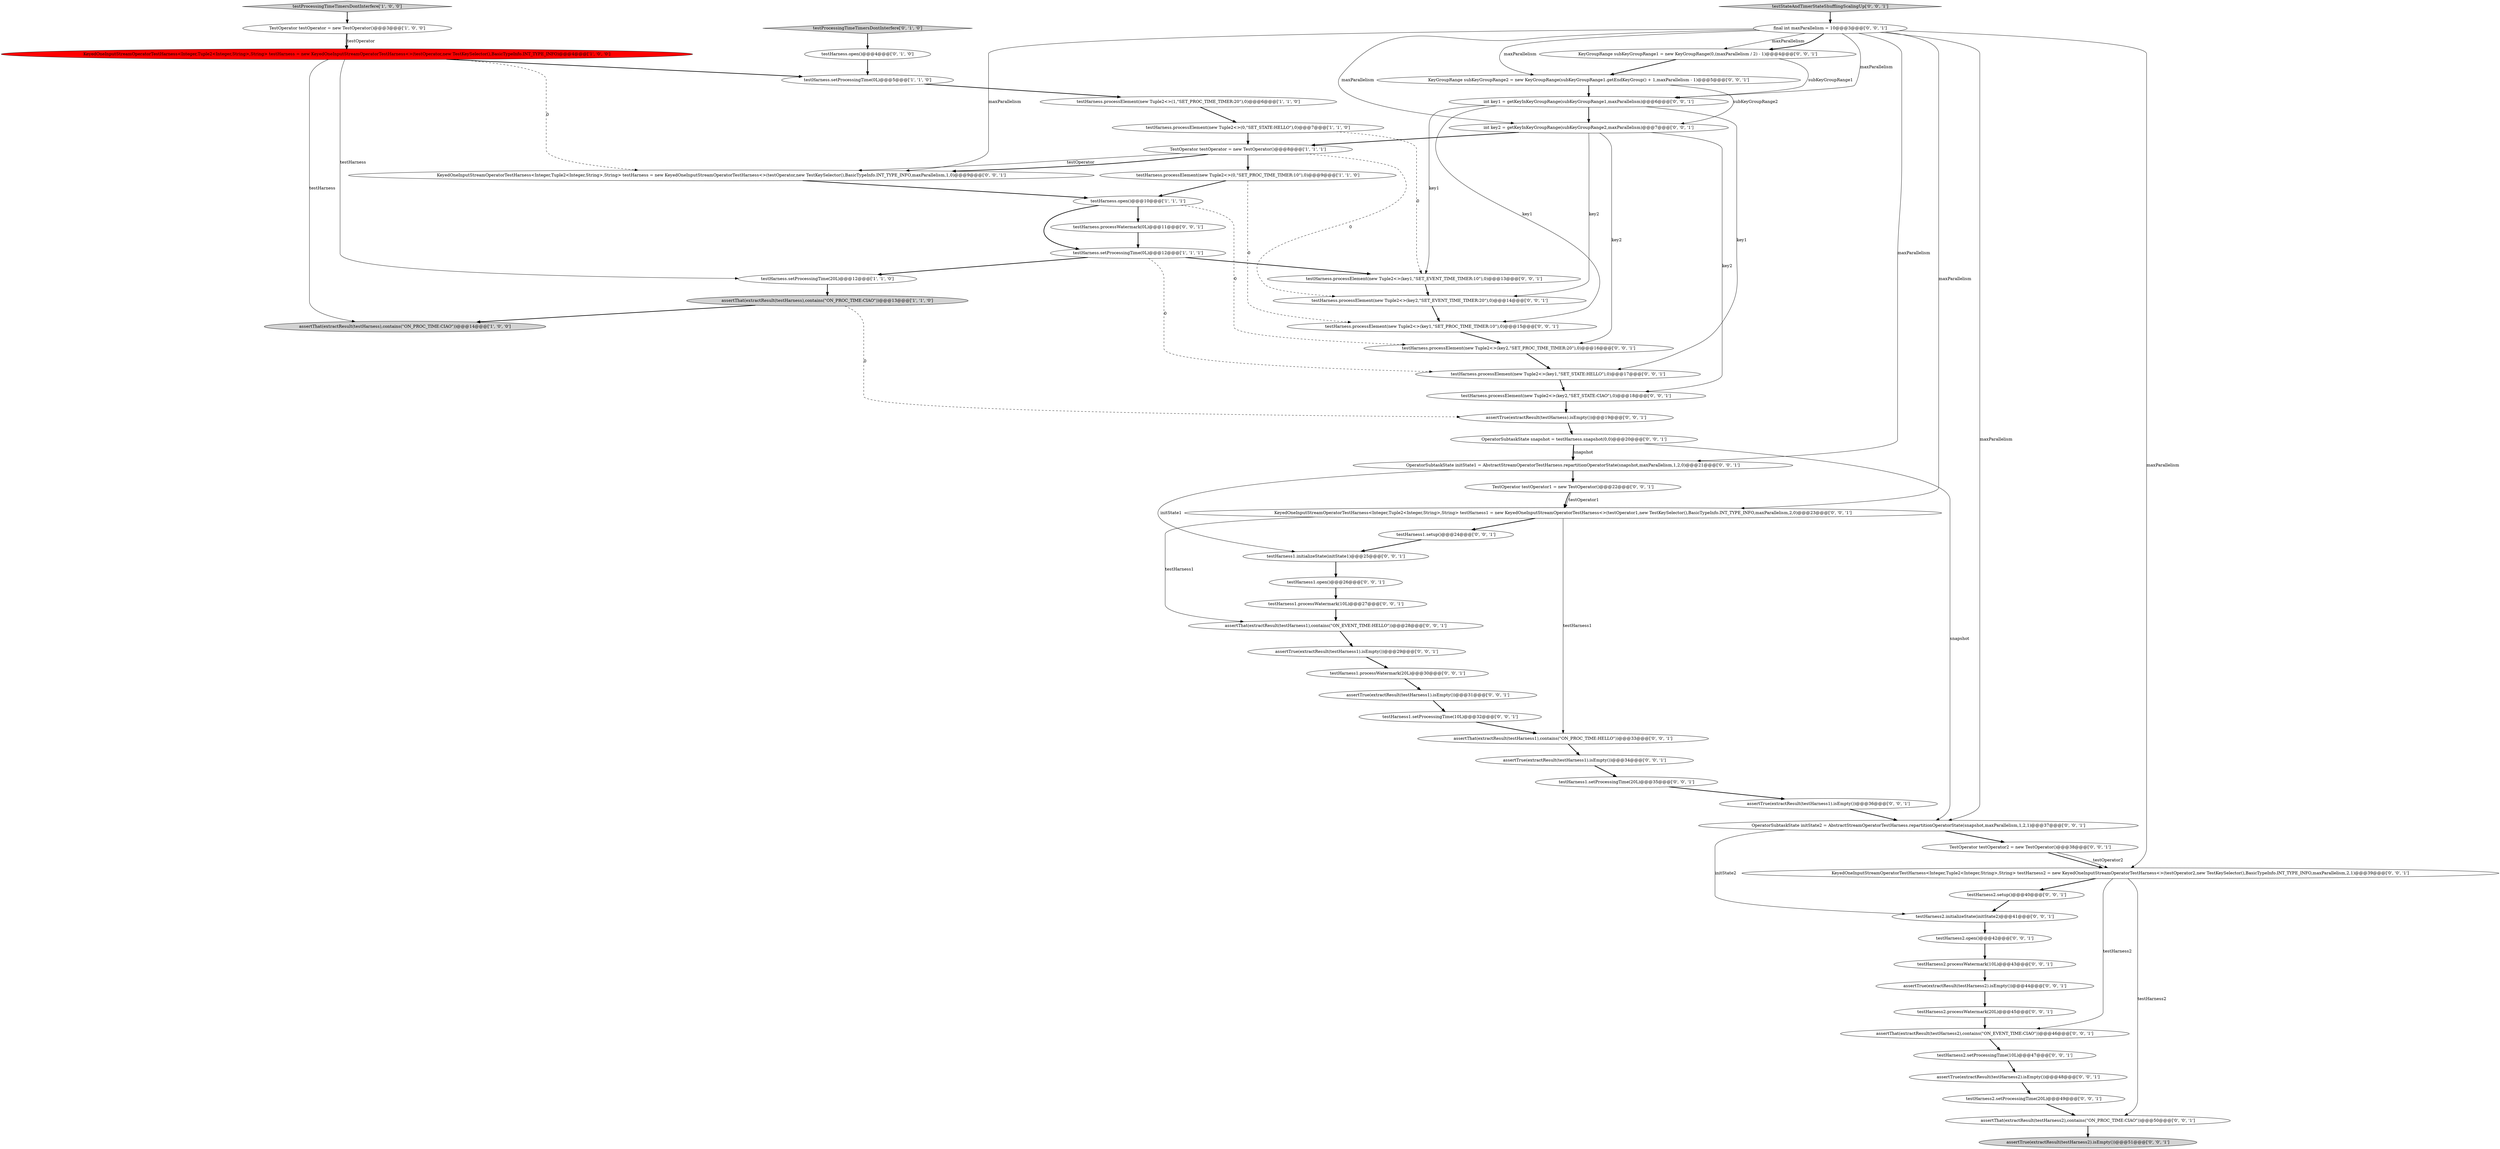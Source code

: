 digraph {
54 [style = filled, label = "assertThat(extractResult(testHarness2),contains(\"ON_EVENT_TIME:CIAO\"))@@@46@@@['0', '0', '1']", fillcolor = white, shape = ellipse image = "AAA0AAABBB3BBB"];
45 [style = filled, label = "testHarness2.processWatermark(20L)@@@45@@@['0', '0', '1']", fillcolor = white, shape = ellipse image = "AAA0AAABBB3BBB"];
55 [style = filled, label = "assertTrue(extractResult(testHarness2).isEmpty())@@@51@@@['0', '0', '1']", fillcolor = lightgray, shape = ellipse image = "AAA0AAABBB3BBB"];
11 [style = filled, label = "testHarness.setProcessingTime(20L)@@@12@@@['1', '1', '0']", fillcolor = white, shape = ellipse image = "AAA0AAABBB1BBB"];
5 [style = filled, label = "testHarness.processElement(new Tuple2<>(0,\"SET_PROC_TIME_TIMER:10\"),0)@@@9@@@['1', '1', '0']", fillcolor = white, shape = ellipse image = "AAA0AAABBB1BBB"];
2 [style = filled, label = "TestOperator testOperator = new TestOperator()@@@8@@@['1', '1', '1']", fillcolor = white, shape = ellipse image = "AAA0AAABBB1BBB"];
39 [style = filled, label = "assertThat(extractResult(testHarness1),contains(\"ON_PROC_TIME:HELLO\"))@@@33@@@['0', '0', '1']", fillcolor = white, shape = ellipse image = "AAA0AAABBB3BBB"];
38 [style = filled, label = "assertTrue(extractResult(testHarness).isEmpty())@@@19@@@['0', '0', '1']", fillcolor = white, shape = ellipse image = "AAA0AAABBB3BBB"];
24 [style = filled, label = "testHarness1.setProcessingTime(20L)@@@35@@@['0', '0', '1']", fillcolor = white, shape = ellipse image = "AAA0AAABBB3BBB"];
18 [style = filled, label = "testHarness1.initializeState(initState1)@@@25@@@['0', '0', '1']", fillcolor = white, shape = ellipse image = "AAA0AAABBB3BBB"];
19 [style = filled, label = "testHarness.processElement(new Tuple2<>(key2,\"SET_STATE:CIAO\"),0)@@@18@@@['0', '0', '1']", fillcolor = white, shape = ellipse image = "AAA0AAABBB3BBB"];
29 [style = filled, label = "int key1 = getKeyInKeyGroupRange(subKeyGroupRange1,maxParallelism)@@@6@@@['0', '0', '1']", fillcolor = white, shape = ellipse image = "AAA0AAABBB3BBB"];
41 [style = filled, label = "KeyGroupRange subKeyGroupRange2 = new KeyGroupRange(subKeyGroupRange1.getEndKeyGroup() + 1,maxParallelism - 1)@@@5@@@['0', '0', '1']", fillcolor = white, shape = ellipse image = "AAA0AAABBB3BBB"];
20 [style = filled, label = "testHarness1.processWatermark(20L)@@@30@@@['0', '0', '1']", fillcolor = white, shape = ellipse image = "AAA0AAABBB3BBB"];
26 [style = filled, label = "testHarness.processElement(new Tuple2<>(key2,\"SET_EVENT_TIME_TIMER:20\"),0)@@@14@@@['0', '0', '1']", fillcolor = white, shape = ellipse image = "AAA0AAABBB3BBB"];
15 [style = filled, label = "assertTrue(extractResult(testHarness1).isEmpty())@@@34@@@['0', '0', '1']", fillcolor = white, shape = ellipse image = "AAA0AAABBB3BBB"];
34 [style = filled, label = "testHarness2.processWatermark(10L)@@@43@@@['0', '0', '1']", fillcolor = white, shape = ellipse image = "AAA0AAABBB3BBB"];
48 [style = filled, label = "testHarness2.initializeState(initState2)@@@41@@@['0', '0', '1']", fillcolor = white, shape = ellipse image = "AAA0AAABBB3BBB"];
51 [style = filled, label = "KeyGroupRange subKeyGroupRange1 = new KeyGroupRange(0,(maxParallelism / 2) - 1)@@@4@@@['0', '0', '1']", fillcolor = white, shape = ellipse image = "AAA0AAABBB3BBB"];
56 [style = filled, label = "testHarness1.open()@@@26@@@['0', '0', '1']", fillcolor = white, shape = ellipse image = "AAA0AAABBB3BBB"];
33 [style = filled, label = "assertTrue(extractResult(testHarness2).isEmpty())@@@48@@@['0', '0', '1']", fillcolor = white, shape = ellipse image = "AAA0AAABBB3BBB"];
47 [style = filled, label = "testStateAndTimerStateShufflingScalingUp['0', '0', '1']", fillcolor = lightgray, shape = diamond image = "AAA0AAABBB3BBB"];
52 [style = filled, label = "assertTrue(extractResult(testHarness1).isEmpty())@@@31@@@['0', '0', '1']", fillcolor = white, shape = ellipse image = "AAA0AAABBB3BBB"];
4 [style = filled, label = "assertThat(extractResult(testHarness),contains(\"ON_PROC_TIME:CIAO\"))@@@14@@@['1', '0', '0']", fillcolor = lightgray, shape = ellipse image = "AAA0AAABBB1BBB"];
22 [style = filled, label = "testHarness.processElement(new Tuple2<>(key1,\"SET_EVENT_TIME_TIMER:10\"),0)@@@13@@@['0', '0', '1']", fillcolor = white, shape = ellipse image = "AAA0AAABBB3BBB"];
31 [style = filled, label = "OperatorSubtaskState initState1 = AbstractStreamOperatorTestHarness.repartitionOperatorState(snapshot,maxParallelism,1,2,0)@@@21@@@['0', '0', '1']", fillcolor = white, shape = ellipse image = "AAA0AAABBB3BBB"];
43 [style = filled, label = "assertTrue(extractResult(testHarness1).isEmpty())@@@29@@@['0', '0', '1']", fillcolor = white, shape = ellipse image = "AAA0AAABBB3BBB"];
42 [style = filled, label = "testHarness.processElement(new Tuple2<>(key1,\"SET_PROC_TIME_TIMER:10\"),0)@@@15@@@['0', '0', '1']", fillcolor = white, shape = ellipse image = "AAA0AAABBB3BBB"];
37 [style = filled, label = "OperatorSubtaskState snapshot = testHarness.snapshot(0,0)@@@20@@@['0', '0', '1']", fillcolor = white, shape = ellipse image = "AAA0AAABBB3BBB"];
50 [style = filled, label = "testHarness1.processWatermark(10L)@@@27@@@['0', '0', '1']", fillcolor = white, shape = ellipse image = "AAA0AAABBB3BBB"];
27 [style = filled, label = "assertThat(extractResult(testHarness2),contains(\"ON_PROC_TIME:CIAO\"))@@@50@@@['0', '0', '1']", fillcolor = white, shape = ellipse image = "AAA0AAABBB3BBB"];
7 [style = filled, label = "testHarness.open()@@@10@@@['1', '1', '1']", fillcolor = white, shape = ellipse image = "AAA0AAABBB1BBB"];
28 [style = filled, label = "testHarness.processWatermark(0L)@@@11@@@['0', '0', '1']", fillcolor = white, shape = ellipse image = "AAA0AAABBB3BBB"];
13 [style = filled, label = "testProcessingTimeTimersDontInterfere['0', '1', '0']", fillcolor = lightgray, shape = diamond image = "AAA0AAABBB2BBB"];
0 [style = filled, label = "testHarness.setProcessingTime(0L)@@@12@@@['1', '1', '1']", fillcolor = white, shape = ellipse image = "AAA0AAABBB1BBB"];
8 [style = filled, label = "KeyedOneInputStreamOperatorTestHarness<Integer,Tuple2<Integer,String>,String> testHarness = new KeyedOneInputStreamOperatorTestHarness<>(testOperator,new TestKeySelector(),BasicTypeInfo.INT_TYPE_INFO)@@@4@@@['1', '0', '0']", fillcolor = red, shape = ellipse image = "AAA1AAABBB1BBB"];
35 [style = filled, label = "testHarness2.setProcessingTime(10L)@@@47@@@['0', '0', '1']", fillcolor = white, shape = ellipse image = "AAA0AAABBB3BBB"];
49 [style = filled, label = "testHarness2.setup()@@@40@@@['0', '0', '1']", fillcolor = white, shape = ellipse image = "AAA0AAABBB3BBB"];
32 [style = filled, label = "OperatorSubtaskState initState2 = AbstractStreamOperatorTestHarness.repartitionOperatorState(snapshot,maxParallelism,1,2,1)@@@37@@@['0', '0', '1']", fillcolor = white, shape = ellipse image = "AAA0AAABBB3BBB"];
57 [style = filled, label = "assertTrue(extractResult(testHarness2).isEmpty())@@@44@@@['0', '0', '1']", fillcolor = white, shape = ellipse image = "AAA0AAABBB3BBB"];
61 [style = filled, label = "testHarness.processElement(new Tuple2<>(key1,\"SET_STATE:HELLO\"),0)@@@17@@@['0', '0', '1']", fillcolor = white, shape = ellipse image = "AAA0AAABBB3BBB"];
14 [style = filled, label = "testHarness.open()@@@4@@@['0', '1', '0']", fillcolor = white, shape = ellipse image = "AAA0AAABBB2BBB"];
1 [style = filled, label = "testHarness.processElement(new Tuple2<>(0,\"SET_STATE:HELLO\"),0)@@@7@@@['1', '1', '0']", fillcolor = white, shape = ellipse image = "AAA0AAABBB1BBB"];
53 [style = filled, label = "final int maxParallelism = 10@@@3@@@['0', '0', '1']", fillcolor = white, shape = ellipse image = "AAA0AAABBB3BBB"];
30 [style = filled, label = "testHarness2.open()@@@42@@@['0', '0', '1']", fillcolor = white, shape = ellipse image = "AAA0AAABBB3BBB"];
21 [style = filled, label = "testHarness2.setProcessingTime(20L)@@@49@@@['0', '0', '1']", fillcolor = white, shape = ellipse image = "AAA0AAABBB3BBB"];
3 [style = filled, label = "testHarness.setProcessingTime(0L)@@@5@@@['1', '1', '0']", fillcolor = white, shape = ellipse image = "AAA0AAABBB1BBB"];
10 [style = filled, label = "assertThat(extractResult(testHarness),contains(\"ON_PROC_TIME:CIAO\"))@@@13@@@['1', '1', '0']", fillcolor = lightgray, shape = ellipse image = "AAA0AAABBB1BBB"];
6 [style = filled, label = "testHarness.processElement(new Tuple2<>(1,\"SET_PROC_TIME_TIMER:20\"),0)@@@6@@@['1', '1', '0']", fillcolor = white, shape = ellipse image = "AAA0AAABBB1BBB"];
44 [style = filled, label = "testHarness1.setup()@@@24@@@['0', '0', '1']", fillcolor = white, shape = ellipse image = "AAA0AAABBB3BBB"];
12 [style = filled, label = "testProcessingTimeTimersDontInterfere['1', '0', '0']", fillcolor = lightgray, shape = diamond image = "AAA0AAABBB1BBB"];
36 [style = filled, label = "assertTrue(extractResult(testHarness1).isEmpty())@@@36@@@['0', '0', '1']", fillcolor = white, shape = ellipse image = "AAA0AAABBB3BBB"];
58 [style = filled, label = "assertThat(extractResult(testHarness1),contains(\"ON_EVENT_TIME:HELLO\"))@@@28@@@['0', '0', '1']", fillcolor = white, shape = ellipse image = "AAA0AAABBB3BBB"];
9 [style = filled, label = "TestOperator testOperator = new TestOperator()@@@3@@@['1', '0', '0']", fillcolor = white, shape = ellipse image = "AAA0AAABBB1BBB"];
59 [style = filled, label = "KeyedOneInputStreamOperatorTestHarness<Integer,Tuple2<Integer,String>,String> testHarness = new KeyedOneInputStreamOperatorTestHarness<>(testOperator,new TestKeySelector(),BasicTypeInfo.INT_TYPE_INFO,maxParallelism,1,0)@@@9@@@['0', '0', '1']", fillcolor = white, shape = ellipse image = "AAA0AAABBB3BBB"];
16 [style = filled, label = "TestOperator testOperator2 = new TestOperator()@@@38@@@['0', '0', '1']", fillcolor = white, shape = ellipse image = "AAA0AAABBB3BBB"];
46 [style = filled, label = "KeyedOneInputStreamOperatorTestHarness<Integer,Tuple2<Integer,String>,String> testHarness2 = new KeyedOneInputStreamOperatorTestHarness<>(testOperator2,new TestKeySelector(),BasicTypeInfo.INT_TYPE_INFO,maxParallelism,2,1)@@@39@@@['0', '0', '1']", fillcolor = white, shape = ellipse image = "AAA0AAABBB3BBB"];
25 [style = filled, label = "testHarness1.setProcessingTime(10L)@@@32@@@['0', '0', '1']", fillcolor = white, shape = ellipse image = "AAA0AAABBB3BBB"];
60 [style = filled, label = "testHarness.processElement(new Tuple2<>(key2,\"SET_PROC_TIME_TIMER:20\"),0)@@@16@@@['0', '0', '1']", fillcolor = white, shape = ellipse image = "AAA0AAABBB3BBB"];
23 [style = filled, label = "TestOperator testOperator1 = new TestOperator()@@@22@@@['0', '0', '1']", fillcolor = white, shape = ellipse image = "AAA0AAABBB3BBB"];
17 [style = filled, label = "int key2 = getKeyInKeyGroupRange(subKeyGroupRange2,maxParallelism)@@@7@@@['0', '0', '1']", fillcolor = white, shape = ellipse image = "AAA0AAABBB3BBB"];
40 [style = filled, label = "KeyedOneInputStreamOperatorTestHarness<Integer,Tuple2<Integer,String>,String> testHarness1 = new KeyedOneInputStreamOperatorTestHarness<>(testOperator1,new TestKeySelector(),BasicTypeInfo.INT_TYPE_INFO,maxParallelism,2,0)@@@23@@@['0', '0', '1']", fillcolor = white, shape = ellipse image = "AAA0AAABBB3BBB"];
14->3 [style = bold, label=""];
8->4 [style = solid, label="testHarness"];
40->39 [style = solid, label="testHarness1"];
53->40 [style = solid, label="maxParallelism"];
10->38 [style = dashed, label="0"];
61->19 [style = bold, label=""];
49->48 [style = bold, label=""];
53->59 [style = solid, label="maxParallelism"];
42->60 [style = bold, label=""];
0->61 [style = dashed, label="0"];
12->9 [style = bold, label=""];
9->8 [style = solid, label="testOperator"];
23->40 [style = solid, label="testOperator1"];
29->22 [style = solid, label="key1"];
37->31 [style = solid, label="snapshot"];
28->0 [style = bold, label=""];
8->59 [style = dashed, label="0"];
7->60 [style = dashed, label="0"];
37->31 [style = bold, label=""];
53->29 [style = solid, label="maxParallelism"];
2->59 [style = bold, label=""];
46->27 [style = solid, label="testHarness2"];
53->51 [style = solid, label="maxParallelism"];
44->18 [style = bold, label=""];
2->26 [style = dashed, label="0"];
53->32 [style = solid, label="maxParallelism"];
13->14 [style = bold, label=""];
47->53 [style = bold, label=""];
26->42 [style = bold, label=""];
40->58 [style = solid, label="testHarness1"];
41->17 [style = solid, label="subKeyGroupRange2"];
7->0 [style = bold, label=""];
18->56 [style = bold, label=""];
30->34 [style = bold, label=""];
20->52 [style = bold, label=""];
57->45 [style = bold, label=""];
9->8 [style = bold, label=""];
1->22 [style = dashed, label="0"];
17->2 [style = bold, label=""];
38->37 [style = bold, label=""];
56->50 [style = bold, label=""];
5->7 [style = bold, label=""];
8->11 [style = solid, label="testHarness"];
53->41 [style = solid, label="maxParallelism"];
19->38 [style = bold, label=""];
34->57 [style = bold, label=""];
22->26 [style = bold, label=""];
54->35 [style = bold, label=""];
29->17 [style = bold, label=""];
59->7 [style = bold, label=""];
58->43 [style = bold, label=""];
53->31 [style = solid, label="maxParallelism"];
25->39 [style = bold, label=""];
50->58 [style = bold, label=""];
21->27 [style = bold, label=""];
8->3 [style = bold, label=""];
43->20 [style = bold, label=""];
5->42 [style = dashed, label="0"];
17->26 [style = solid, label="key2"];
3->6 [style = bold, label=""];
0->11 [style = bold, label=""];
2->59 [style = solid, label="testOperator"];
32->16 [style = bold, label=""];
17->60 [style = solid, label="key2"];
6->1 [style = bold, label=""];
60->61 [style = bold, label=""];
27->55 [style = bold, label=""];
7->28 [style = bold, label=""];
11->10 [style = bold, label=""];
46->54 [style = solid, label="testHarness2"];
51->29 [style = solid, label="subKeyGroupRange1"];
1->2 [style = bold, label=""];
48->30 [style = bold, label=""];
53->17 [style = solid, label="maxParallelism"];
40->44 [style = bold, label=""];
2->5 [style = bold, label=""];
16->46 [style = bold, label=""];
29->61 [style = solid, label="key1"];
16->46 [style = solid, label="testOperator2"];
39->15 [style = bold, label=""];
31->23 [style = bold, label=""];
53->51 [style = bold, label=""];
41->29 [style = bold, label=""];
46->49 [style = bold, label=""];
35->33 [style = bold, label=""];
36->32 [style = bold, label=""];
53->46 [style = solid, label="maxParallelism"];
17->19 [style = solid, label="key2"];
31->18 [style = solid, label="initState1"];
29->42 [style = solid, label="key1"];
45->54 [style = bold, label=""];
24->36 [style = bold, label=""];
52->25 [style = bold, label=""];
23->40 [style = bold, label=""];
0->22 [style = bold, label=""];
37->32 [style = solid, label="snapshot"];
15->24 [style = bold, label=""];
10->4 [style = bold, label=""];
32->48 [style = solid, label="initState2"];
33->21 [style = bold, label=""];
51->41 [style = bold, label=""];
}
